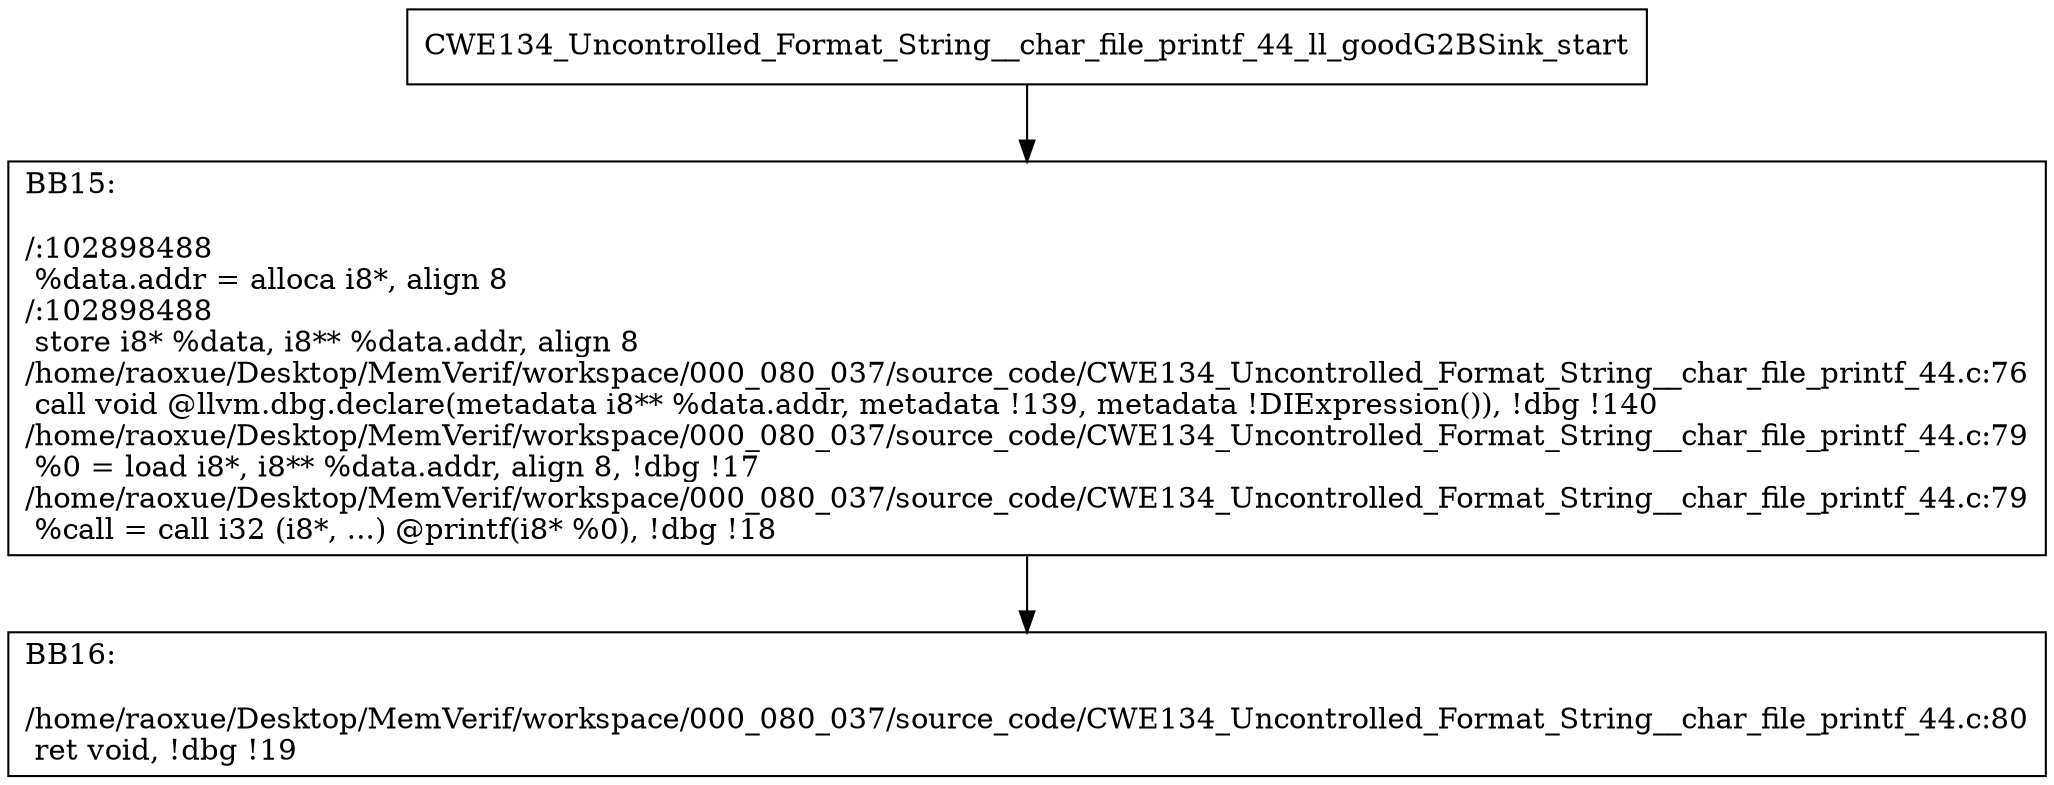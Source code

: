 digraph "CFG for'CWE134_Uncontrolled_Format_String__char_file_printf_44_ll_goodG2BSink' function" {
	BBCWE134_Uncontrolled_Format_String__char_file_printf_44_ll_goodG2BSink_start[shape=record,label="{CWE134_Uncontrolled_Format_String__char_file_printf_44_ll_goodG2BSink_start}"];
	BBCWE134_Uncontrolled_Format_String__char_file_printf_44_ll_goodG2BSink_start-> CWE134_Uncontrolled_Format_String__char_file_printf_44_ll_goodG2BSinkBB15;
	CWE134_Uncontrolled_Format_String__char_file_printf_44_ll_goodG2BSinkBB15 [shape=record, label="{BB15:\l\l/:102898488\l
  %data.addr = alloca i8*, align 8\l
/:102898488\l
  store i8* %data, i8** %data.addr, align 8\l
/home/raoxue/Desktop/MemVerif/workspace/000_080_037/source_code/CWE134_Uncontrolled_Format_String__char_file_printf_44.c:76\l
  call void @llvm.dbg.declare(metadata i8** %data.addr, metadata !139, metadata !DIExpression()), !dbg !140\l
/home/raoxue/Desktop/MemVerif/workspace/000_080_037/source_code/CWE134_Uncontrolled_Format_String__char_file_printf_44.c:79\l
  %0 = load i8*, i8** %data.addr, align 8, !dbg !17\l
/home/raoxue/Desktop/MemVerif/workspace/000_080_037/source_code/CWE134_Uncontrolled_Format_String__char_file_printf_44.c:79\l
  %call = call i32 (i8*, ...) @printf(i8* %0), !dbg !18\l
}"];
	CWE134_Uncontrolled_Format_String__char_file_printf_44_ll_goodG2BSinkBB15-> CWE134_Uncontrolled_Format_String__char_file_printf_44_ll_goodG2BSinkBB16;
	CWE134_Uncontrolled_Format_String__char_file_printf_44_ll_goodG2BSinkBB16 [shape=record, label="{BB16:\l\l/home/raoxue/Desktop/MemVerif/workspace/000_080_037/source_code/CWE134_Uncontrolled_Format_String__char_file_printf_44.c:80\l
  ret void, !dbg !19\l
}"];
}
